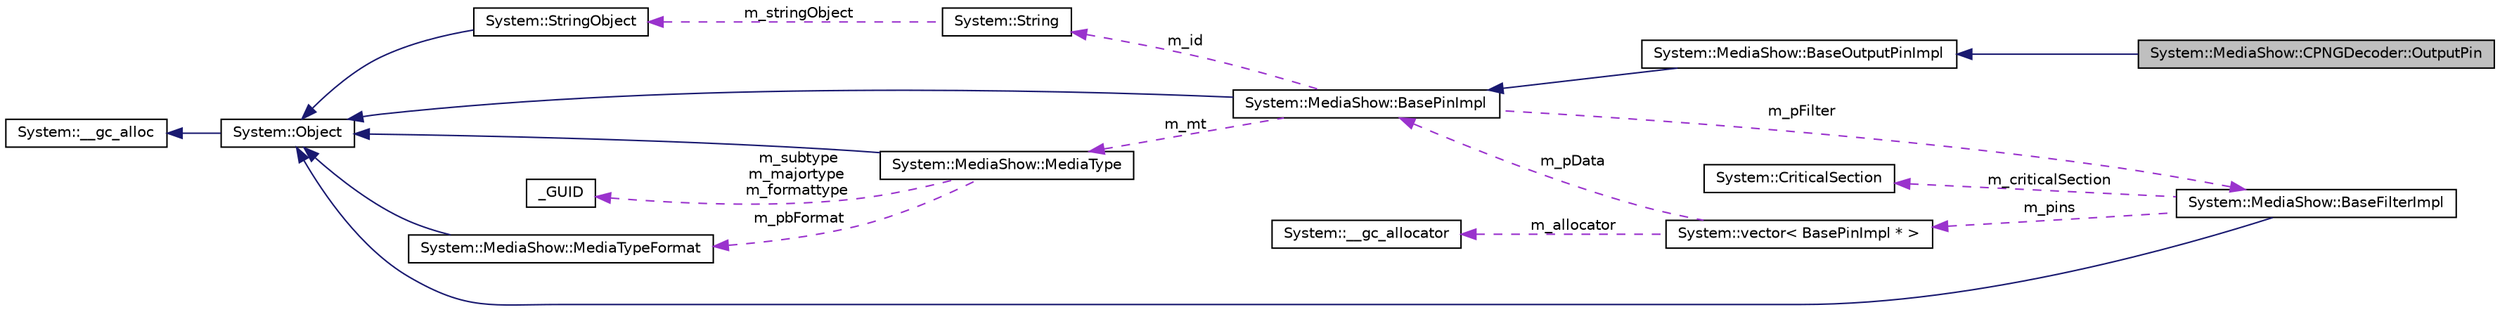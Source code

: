 digraph G
{
  edge [fontname="Helvetica",fontsize="10",labelfontname="Helvetica",labelfontsize="10"];
  node [fontname="Helvetica",fontsize="10",shape=record];
  rankdir="LR";
  Node1 [label="System::MediaShow::CPNGDecoder::OutputPin",height=0.2,width=0.4,color="black", fillcolor="grey75", style="filled" fontcolor="black"];
  Node2 -> Node1 [dir="back",color="midnightblue",fontsize="10",style="solid",fontname="Helvetica"];
  Node2 [label="System::MediaShow::BaseOutputPinImpl",height=0.2,width=0.4,color="black", fillcolor="white", style="filled",URL="$class_system_1_1_media_show_1_1_base_output_pin_impl.html"];
  Node3 -> Node2 [dir="back",color="midnightblue",fontsize="10",style="solid",fontname="Helvetica"];
  Node3 [label="System::MediaShow::BasePinImpl",height=0.2,width=0.4,color="black", fillcolor="white", style="filled",URL="$class_system_1_1_media_show_1_1_base_pin_impl.html"];
  Node4 -> Node3 [dir="back",color="midnightblue",fontsize="10",style="solid",fontname="Helvetica"];
  Node4 [label="System::Object",height=0.2,width=0.4,color="black", fillcolor="white", style="filled",URL="$class_system_1_1_object.html"];
  Node5 -> Node4 [dir="back",color="midnightblue",fontsize="10",style="solid",fontname="Helvetica"];
  Node5 [label="System::__gc_alloc",height=0.2,width=0.4,color="black", fillcolor="white", style="filled",URL="$class_system_1_1____gc__alloc.html"];
  Node6 -> Node3 [dir="back",color="darkorchid3",fontsize="10",style="dashed",label=" m_mt" ,fontname="Helvetica"];
  Node6 [label="System::MediaShow::MediaType",height=0.2,width=0.4,color="black", fillcolor="white", style="filled",URL="$class_system_1_1_media_show_1_1_media_type.html"];
  Node4 -> Node6 [dir="back",color="midnightblue",fontsize="10",style="solid",fontname="Helvetica"];
  Node7 -> Node6 [dir="back",color="darkorchid3",fontsize="10",style="dashed",label=" m_subtype\nm_majortype\nm_formattype" ,fontname="Helvetica"];
  Node7 [label="_GUID",height=0.2,width=0.4,color="black", fillcolor="white", style="filled",URL="$struct___g_u_i_d.html"];
  Node8 -> Node6 [dir="back",color="darkorchid3",fontsize="10",style="dashed",label=" m_pbFormat" ,fontname="Helvetica"];
  Node8 [label="System::MediaShow::MediaTypeFormat",height=0.2,width=0.4,color="black", fillcolor="white", style="filled",URL="$class_system_1_1_media_show_1_1_media_type_format.html"];
  Node4 -> Node8 [dir="back",color="midnightblue",fontsize="10",style="solid",fontname="Helvetica"];
  Node9 -> Node3 [dir="back",color="darkorchid3",fontsize="10",style="dashed",label=" m_id" ,fontname="Helvetica"];
  Node9 [label="System::String",height=0.2,width=0.4,color="black", fillcolor="white", style="filled",URL="$class_system_1_1_string.html"];
  Node10 -> Node9 [dir="back",color="darkorchid3",fontsize="10",style="dashed",label=" m_stringObject" ,fontname="Helvetica"];
  Node10 [label="System::StringObject",height=0.2,width=0.4,color="black", fillcolor="white", style="filled",URL="$class_system_1_1_string_object.html"];
  Node4 -> Node10 [dir="back",color="midnightblue",fontsize="10",style="solid",fontname="Helvetica"];
  Node11 -> Node3 [dir="back",color="darkorchid3",fontsize="10",style="dashed",label=" m_pFilter" ,fontname="Helvetica"];
  Node11 [label="System::MediaShow::BaseFilterImpl",height=0.2,width=0.4,color="black", fillcolor="white", style="filled",URL="$class_system_1_1_media_show_1_1_base_filter_impl.html"];
  Node4 -> Node11 [dir="back",color="midnightblue",fontsize="10",style="solid",fontname="Helvetica"];
  Node12 -> Node11 [dir="back",color="darkorchid3",fontsize="10",style="dashed",label=" m_criticalSection" ,fontname="Helvetica"];
  Node12 [label="System::CriticalSection",height=0.2,width=0.4,color="black", fillcolor="white", style="filled",URL="$class_system_1_1_critical_section.html"];
  Node13 -> Node11 [dir="back",color="darkorchid3",fontsize="10",style="dashed",label=" m_pins" ,fontname="Helvetica"];
  Node13 [label="System::vector\< BasePinImpl * \>",height=0.2,width=0.4,color="black", fillcolor="white", style="filled",URL="$class_system_1_1vector.html"];
  Node3 -> Node13 [dir="back",color="darkorchid3",fontsize="10",style="dashed",label=" m_pData" ,fontname="Helvetica"];
  Node14 -> Node13 [dir="back",color="darkorchid3",fontsize="10",style="dashed",label=" m_allocator" ,fontname="Helvetica"];
  Node14 [label="System::__gc_allocator",height=0.2,width=0.4,color="black", fillcolor="white", style="filled",URL="$class_system_1_1____gc__allocator.html"];
}

